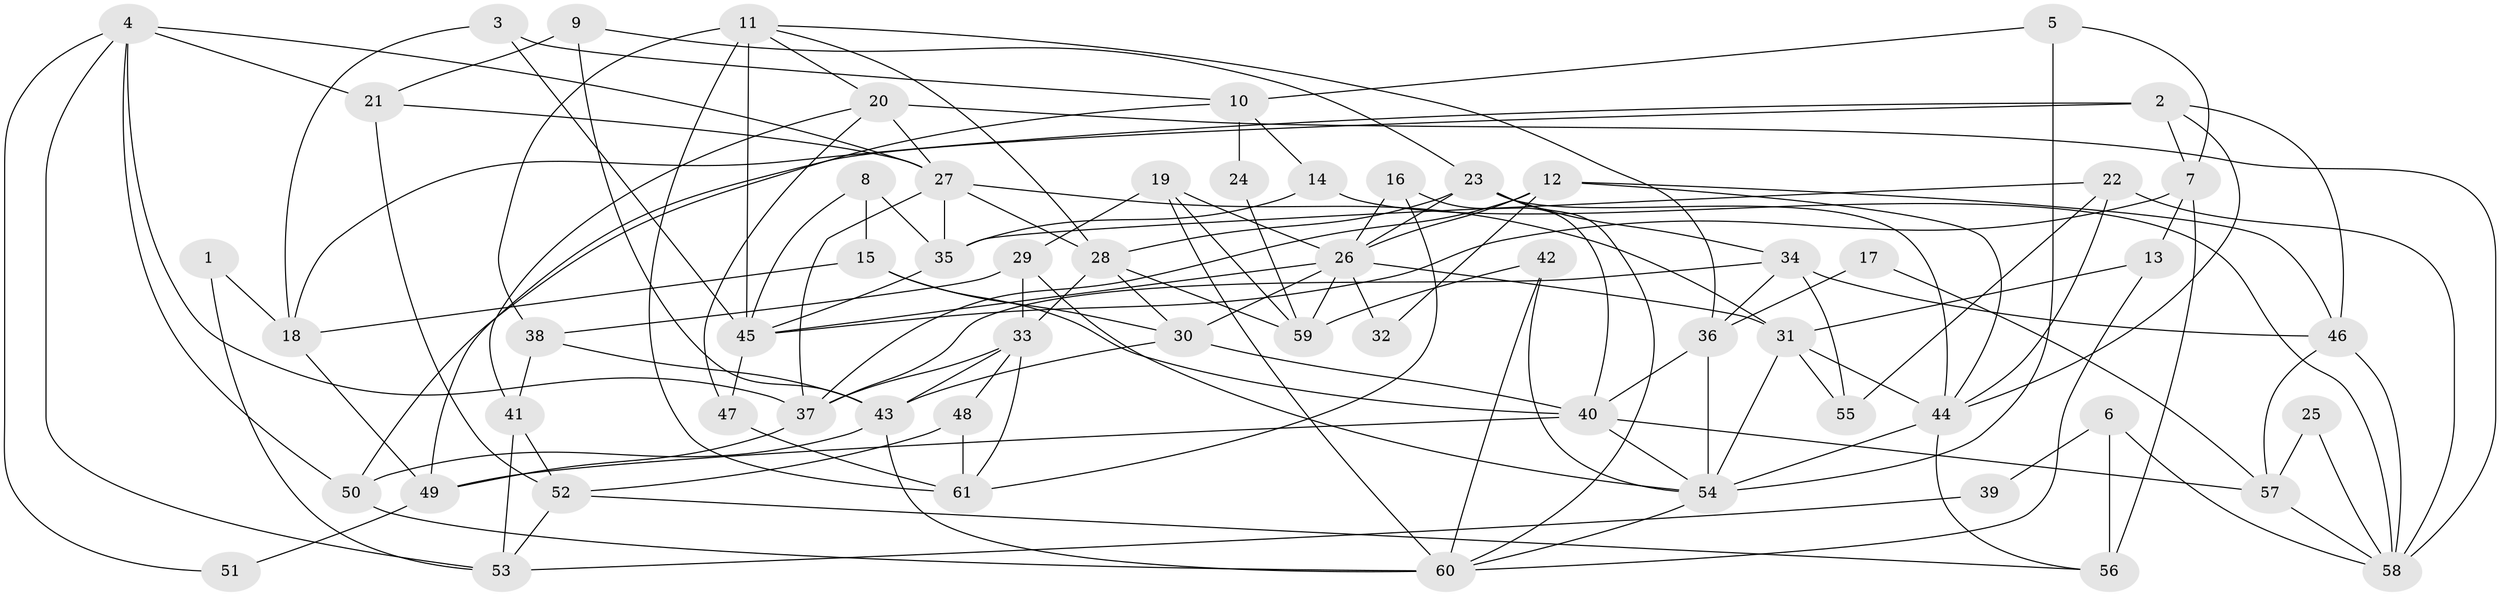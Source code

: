 // original degree distribution, {5: 0.14942528735632185, 2: 0.11494252873563218, 6: 0.13793103448275862, 4: 0.21839080459770116, 3: 0.3333333333333333, 7: 0.04597701149425287}
// Generated by graph-tools (version 1.1) at 2025/37/03/04/25 23:37:06]
// undirected, 61 vertices, 139 edges
graph export_dot {
  node [color=gray90,style=filled];
  1;
  2;
  3;
  4;
  5;
  6;
  7;
  8;
  9;
  10;
  11;
  12;
  13;
  14;
  15;
  16;
  17;
  18;
  19;
  20;
  21;
  22;
  23;
  24;
  25;
  26;
  27;
  28;
  29;
  30;
  31;
  32;
  33;
  34;
  35;
  36;
  37;
  38;
  39;
  40;
  41;
  42;
  43;
  44;
  45;
  46;
  47;
  48;
  49;
  50;
  51;
  52;
  53;
  54;
  55;
  56;
  57;
  58;
  59;
  60;
  61;
  1 -- 18 [weight=1.0];
  1 -- 53 [weight=1.0];
  2 -- 7 [weight=1.0];
  2 -- 18 [weight=1.0];
  2 -- 44 [weight=2.0];
  2 -- 46 [weight=1.0];
  2 -- 49 [weight=1.0];
  3 -- 10 [weight=1.0];
  3 -- 18 [weight=1.0];
  3 -- 45 [weight=1.0];
  4 -- 21 [weight=1.0];
  4 -- 27 [weight=1.0];
  4 -- 37 [weight=1.0];
  4 -- 50 [weight=1.0];
  4 -- 51 [weight=1.0];
  4 -- 53 [weight=1.0];
  5 -- 7 [weight=1.0];
  5 -- 10 [weight=1.0];
  5 -- 54 [weight=1.0];
  6 -- 39 [weight=1.0];
  6 -- 56 [weight=1.0];
  6 -- 58 [weight=1.0];
  7 -- 13 [weight=2.0];
  7 -- 45 [weight=1.0];
  7 -- 56 [weight=2.0];
  8 -- 15 [weight=1.0];
  8 -- 35 [weight=1.0];
  8 -- 45 [weight=1.0];
  9 -- 21 [weight=1.0];
  9 -- 23 [weight=1.0];
  9 -- 43 [weight=1.0];
  10 -- 14 [weight=1.0];
  10 -- 24 [weight=1.0];
  10 -- 50 [weight=1.0];
  11 -- 20 [weight=1.0];
  11 -- 28 [weight=1.0];
  11 -- 36 [weight=1.0];
  11 -- 38 [weight=1.0];
  11 -- 45 [weight=1.0];
  11 -- 61 [weight=1.0];
  12 -- 26 [weight=1.0];
  12 -- 32 [weight=1.0];
  12 -- 37 [weight=1.0];
  12 -- 44 [weight=1.0];
  12 -- 46 [weight=1.0];
  13 -- 31 [weight=1.0];
  13 -- 60 [weight=1.0];
  14 -- 35 [weight=1.0];
  14 -- 58 [weight=1.0];
  15 -- 18 [weight=1.0];
  15 -- 30 [weight=1.0];
  15 -- 40 [weight=1.0];
  16 -- 26 [weight=2.0];
  16 -- 40 [weight=1.0];
  16 -- 61 [weight=1.0];
  17 -- 36 [weight=1.0];
  17 -- 57 [weight=1.0];
  18 -- 49 [weight=1.0];
  19 -- 26 [weight=1.0];
  19 -- 29 [weight=1.0];
  19 -- 59 [weight=1.0];
  19 -- 60 [weight=1.0];
  20 -- 27 [weight=1.0];
  20 -- 41 [weight=1.0];
  20 -- 47 [weight=1.0];
  20 -- 58 [weight=2.0];
  21 -- 27 [weight=1.0];
  21 -- 52 [weight=1.0];
  22 -- 35 [weight=1.0];
  22 -- 44 [weight=1.0];
  22 -- 55 [weight=1.0];
  22 -- 58 [weight=1.0];
  23 -- 26 [weight=1.0];
  23 -- 28 [weight=1.0];
  23 -- 34 [weight=1.0];
  23 -- 44 [weight=1.0];
  23 -- 60 [weight=1.0];
  24 -- 59 [weight=1.0];
  25 -- 57 [weight=1.0];
  25 -- 58 [weight=1.0];
  26 -- 30 [weight=1.0];
  26 -- 31 [weight=1.0];
  26 -- 32 [weight=1.0];
  26 -- 45 [weight=1.0];
  26 -- 59 [weight=1.0];
  27 -- 28 [weight=1.0];
  27 -- 31 [weight=1.0];
  27 -- 35 [weight=1.0];
  27 -- 37 [weight=1.0];
  28 -- 30 [weight=1.0];
  28 -- 33 [weight=1.0];
  28 -- 59 [weight=1.0];
  29 -- 33 [weight=1.0];
  29 -- 38 [weight=1.0];
  29 -- 54 [weight=1.0];
  30 -- 40 [weight=1.0];
  30 -- 43 [weight=1.0];
  31 -- 44 [weight=1.0];
  31 -- 54 [weight=1.0];
  31 -- 55 [weight=1.0];
  33 -- 37 [weight=1.0];
  33 -- 43 [weight=1.0];
  33 -- 48 [weight=1.0];
  33 -- 61 [weight=1.0];
  34 -- 36 [weight=1.0];
  34 -- 37 [weight=1.0];
  34 -- 46 [weight=1.0];
  34 -- 55 [weight=1.0];
  35 -- 45 [weight=1.0];
  36 -- 40 [weight=1.0];
  36 -- 54 [weight=1.0];
  37 -- 49 [weight=1.0];
  38 -- 41 [weight=1.0];
  38 -- 43 [weight=2.0];
  39 -- 53 [weight=1.0];
  40 -- 49 [weight=1.0];
  40 -- 54 [weight=1.0];
  40 -- 57 [weight=2.0];
  41 -- 52 [weight=1.0];
  41 -- 53 [weight=1.0];
  42 -- 54 [weight=1.0];
  42 -- 59 [weight=1.0];
  42 -- 60 [weight=1.0];
  43 -- 50 [weight=1.0];
  43 -- 60 [weight=1.0];
  44 -- 54 [weight=1.0];
  44 -- 56 [weight=1.0];
  45 -- 47 [weight=1.0];
  46 -- 57 [weight=1.0];
  46 -- 58 [weight=1.0];
  47 -- 61 [weight=1.0];
  48 -- 52 [weight=1.0];
  48 -- 61 [weight=1.0];
  49 -- 51 [weight=1.0];
  50 -- 60 [weight=1.0];
  52 -- 53 [weight=1.0];
  52 -- 56 [weight=1.0];
  54 -- 60 [weight=1.0];
  57 -- 58 [weight=1.0];
}
